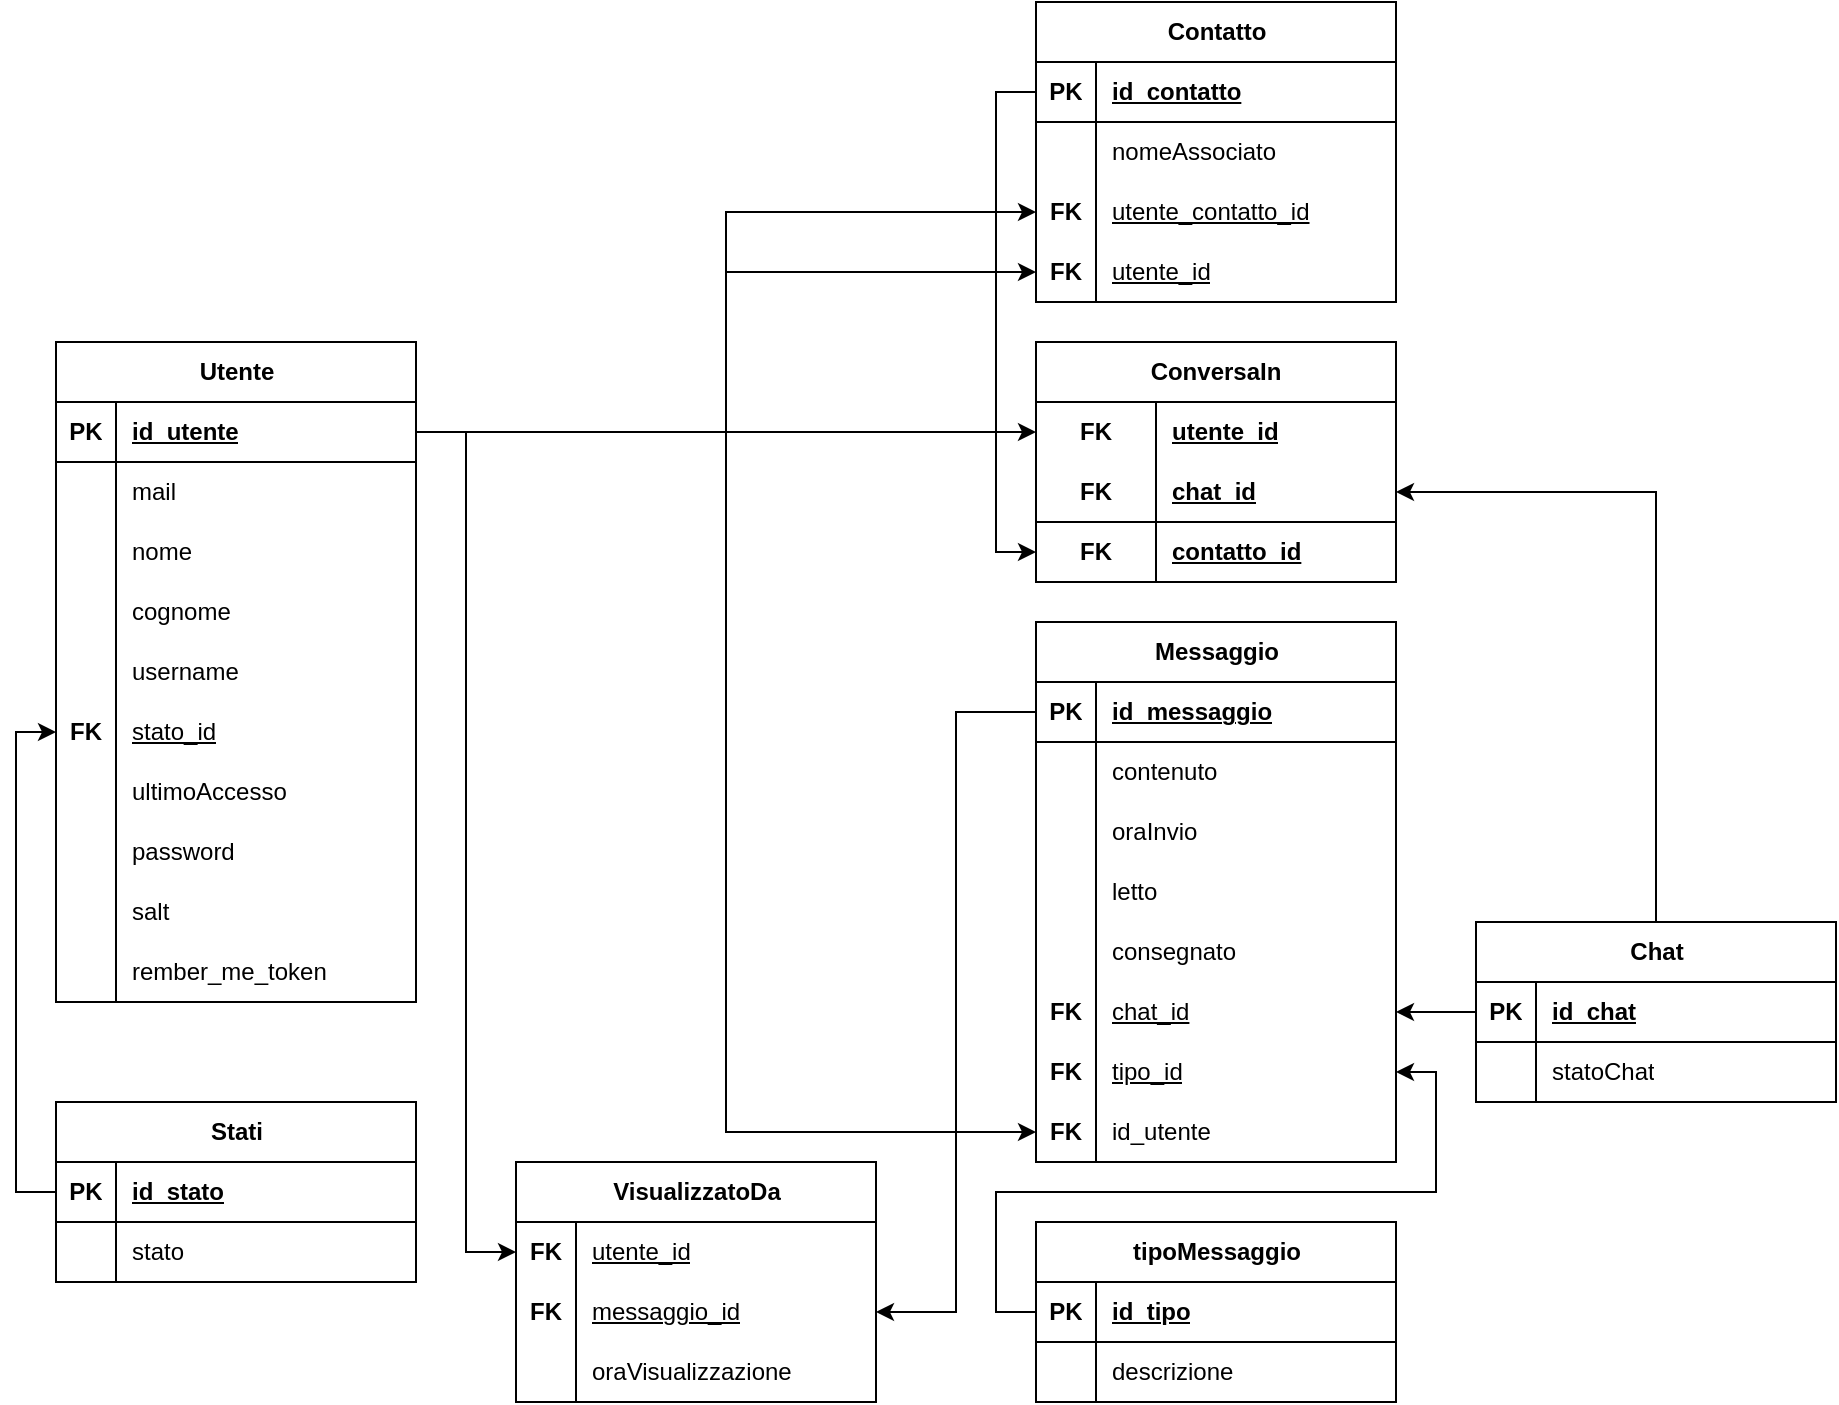 <mxfile version="22.0.3" type="device">
  <diagram name="Pagina-1" id="s64i2QsAUcq_IzS4Nbry">
    <mxGraphModel dx="1900" dy="1299" grid="1" gridSize="10" guides="1" tooltips="1" connect="1" arrows="1" fold="1" page="0" pageScale="1" pageWidth="827" pageHeight="1169" math="0" shadow="0">
      <root>
        <mxCell id="0" />
        <mxCell id="1" parent="0" />
        <mxCell id="7tBqyoWIKvEZQ8YirFi1-1" value="Utente" style="shape=table;startSize=30;container=1;collapsible=1;childLayout=tableLayout;fixedRows=1;rowLines=0;fontStyle=1;align=center;resizeLast=1;html=1;" parent="1" vertex="1">
          <mxGeometry x="-80" y="90" width="180" height="330" as="geometry" />
        </mxCell>
        <mxCell id="7tBqyoWIKvEZQ8YirFi1-2" value="" style="shape=tableRow;horizontal=0;startSize=0;swimlaneHead=0;swimlaneBody=0;fillColor=none;collapsible=0;dropTarget=0;points=[[0,0.5],[1,0.5]];portConstraint=eastwest;top=0;left=0;right=0;bottom=1;" parent="7tBqyoWIKvEZQ8YirFi1-1" vertex="1">
          <mxGeometry y="30" width="180" height="30" as="geometry" />
        </mxCell>
        <mxCell id="7tBqyoWIKvEZQ8YirFi1-3" value="PK" style="shape=partialRectangle;connectable=0;fillColor=none;top=0;left=0;bottom=0;right=0;fontStyle=1;overflow=hidden;whiteSpace=wrap;html=1;" parent="7tBqyoWIKvEZQ8YirFi1-2" vertex="1">
          <mxGeometry width="30" height="30" as="geometry">
            <mxRectangle width="30" height="30" as="alternateBounds" />
          </mxGeometry>
        </mxCell>
        <mxCell id="7tBqyoWIKvEZQ8YirFi1-4" value="id_utente" style="shape=partialRectangle;connectable=0;fillColor=none;top=0;left=0;bottom=0;right=0;align=left;spacingLeft=6;fontStyle=5;overflow=hidden;whiteSpace=wrap;html=1;" parent="7tBqyoWIKvEZQ8YirFi1-2" vertex="1">
          <mxGeometry x="30" width="150" height="30" as="geometry">
            <mxRectangle width="150" height="30" as="alternateBounds" />
          </mxGeometry>
        </mxCell>
        <mxCell id="7tBqyoWIKvEZQ8YirFi1-5" value="" style="shape=tableRow;horizontal=0;startSize=0;swimlaneHead=0;swimlaneBody=0;fillColor=none;collapsible=0;dropTarget=0;points=[[0,0.5],[1,0.5]];portConstraint=eastwest;top=0;left=0;right=0;bottom=0;" parent="7tBqyoWIKvEZQ8YirFi1-1" vertex="1">
          <mxGeometry y="60" width="180" height="30" as="geometry" />
        </mxCell>
        <mxCell id="7tBqyoWIKvEZQ8YirFi1-6" value="" style="shape=partialRectangle;connectable=0;fillColor=none;top=0;left=0;bottom=0;right=0;editable=1;overflow=hidden;whiteSpace=wrap;html=1;" parent="7tBqyoWIKvEZQ8YirFi1-5" vertex="1">
          <mxGeometry width="30" height="30" as="geometry">
            <mxRectangle width="30" height="30" as="alternateBounds" />
          </mxGeometry>
        </mxCell>
        <mxCell id="7tBqyoWIKvEZQ8YirFi1-7" value="mail" style="shape=partialRectangle;connectable=0;fillColor=none;top=0;left=0;bottom=0;right=0;align=left;spacingLeft=6;overflow=hidden;whiteSpace=wrap;html=1;" parent="7tBqyoWIKvEZQ8YirFi1-5" vertex="1">
          <mxGeometry x="30" width="150" height="30" as="geometry">
            <mxRectangle width="150" height="30" as="alternateBounds" />
          </mxGeometry>
        </mxCell>
        <mxCell id="7tBqyoWIKvEZQ8YirFi1-8" value="" style="shape=tableRow;horizontal=0;startSize=0;swimlaneHead=0;swimlaneBody=0;fillColor=none;collapsible=0;dropTarget=0;points=[[0,0.5],[1,0.5]];portConstraint=eastwest;top=0;left=0;right=0;bottom=0;" parent="7tBqyoWIKvEZQ8YirFi1-1" vertex="1">
          <mxGeometry y="90" width="180" height="30" as="geometry" />
        </mxCell>
        <mxCell id="7tBqyoWIKvEZQ8YirFi1-9" value="" style="shape=partialRectangle;connectable=0;fillColor=none;top=0;left=0;bottom=0;right=0;editable=1;overflow=hidden;whiteSpace=wrap;html=1;" parent="7tBqyoWIKvEZQ8YirFi1-8" vertex="1">
          <mxGeometry width="30" height="30" as="geometry">
            <mxRectangle width="30" height="30" as="alternateBounds" />
          </mxGeometry>
        </mxCell>
        <mxCell id="7tBqyoWIKvEZQ8YirFi1-10" value="nome" style="shape=partialRectangle;connectable=0;fillColor=none;top=0;left=0;bottom=0;right=0;align=left;spacingLeft=6;overflow=hidden;whiteSpace=wrap;html=1;" parent="7tBqyoWIKvEZQ8YirFi1-8" vertex="1">
          <mxGeometry x="30" width="150" height="30" as="geometry">
            <mxRectangle width="150" height="30" as="alternateBounds" />
          </mxGeometry>
        </mxCell>
        <mxCell id="7tBqyoWIKvEZQ8YirFi1-11" value="" style="shape=tableRow;horizontal=0;startSize=0;swimlaneHead=0;swimlaneBody=0;fillColor=none;collapsible=0;dropTarget=0;points=[[0,0.5],[1,0.5]];portConstraint=eastwest;top=0;left=0;right=0;bottom=0;" parent="7tBqyoWIKvEZQ8YirFi1-1" vertex="1">
          <mxGeometry y="120" width="180" height="30" as="geometry" />
        </mxCell>
        <mxCell id="7tBqyoWIKvEZQ8YirFi1-12" value="" style="shape=partialRectangle;connectable=0;fillColor=none;top=0;left=0;bottom=0;right=0;editable=1;overflow=hidden;whiteSpace=wrap;html=1;" parent="7tBqyoWIKvEZQ8YirFi1-11" vertex="1">
          <mxGeometry width="30" height="30" as="geometry">
            <mxRectangle width="30" height="30" as="alternateBounds" />
          </mxGeometry>
        </mxCell>
        <mxCell id="7tBqyoWIKvEZQ8YirFi1-13" value="cognome" style="shape=partialRectangle;connectable=0;fillColor=none;top=0;left=0;bottom=0;right=0;align=left;spacingLeft=6;overflow=hidden;whiteSpace=wrap;html=1;" parent="7tBqyoWIKvEZQ8YirFi1-11" vertex="1">
          <mxGeometry x="30" width="150" height="30" as="geometry">
            <mxRectangle width="150" height="30" as="alternateBounds" />
          </mxGeometry>
        </mxCell>
        <mxCell id="7tBqyoWIKvEZQ8YirFi1-14" style="shape=tableRow;horizontal=0;startSize=0;swimlaneHead=0;swimlaneBody=0;fillColor=none;collapsible=0;dropTarget=0;points=[[0,0.5],[1,0.5]];portConstraint=eastwest;top=0;left=0;right=0;bottom=0;" parent="7tBqyoWIKvEZQ8YirFi1-1" vertex="1">
          <mxGeometry y="150" width="180" height="30" as="geometry" />
        </mxCell>
        <mxCell id="7tBqyoWIKvEZQ8YirFi1-15" style="shape=partialRectangle;connectable=0;fillColor=none;top=0;left=0;bottom=0;right=0;editable=1;overflow=hidden;whiteSpace=wrap;html=1;" parent="7tBqyoWIKvEZQ8YirFi1-14" vertex="1">
          <mxGeometry width="30" height="30" as="geometry">
            <mxRectangle width="30" height="30" as="alternateBounds" />
          </mxGeometry>
        </mxCell>
        <mxCell id="7tBqyoWIKvEZQ8YirFi1-16" value="username" style="shape=partialRectangle;connectable=0;fillColor=none;top=0;left=0;bottom=0;right=0;align=left;spacingLeft=6;overflow=hidden;whiteSpace=wrap;html=1;" parent="7tBqyoWIKvEZQ8YirFi1-14" vertex="1">
          <mxGeometry x="30" width="150" height="30" as="geometry">
            <mxRectangle width="150" height="30" as="alternateBounds" />
          </mxGeometry>
        </mxCell>
        <mxCell id="7tBqyoWIKvEZQ8YirFi1-17" style="shape=tableRow;horizontal=0;startSize=0;swimlaneHead=0;swimlaneBody=0;fillColor=none;collapsible=0;dropTarget=0;points=[[0,0.5],[1,0.5]];portConstraint=eastwest;top=0;left=0;right=0;bottom=0;" parent="7tBqyoWIKvEZQ8YirFi1-1" vertex="1">
          <mxGeometry y="180" width="180" height="30" as="geometry" />
        </mxCell>
        <mxCell id="7tBqyoWIKvEZQ8YirFi1-18" value="&lt;b&gt;FK&lt;/b&gt;" style="shape=partialRectangle;connectable=0;fillColor=none;top=0;left=0;bottom=0;right=0;editable=1;overflow=hidden;whiteSpace=wrap;html=1;" parent="7tBqyoWIKvEZQ8YirFi1-17" vertex="1">
          <mxGeometry width="30" height="30" as="geometry">
            <mxRectangle width="30" height="30" as="alternateBounds" />
          </mxGeometry>
        </mxCell>
        <mxCell id="7tBqyoWIKvEZQ8YirFi1-19" value="&lt;u&gt;stato_id&lt;/u&gt;" style="shape=partialRectangle;connectable=0;fillColor=none;top=0;left=0;bottom=0;right=0;align=left;spacingLeft=6;overflow=hidden;whiteSpace=wrap;html=1;" parent="7tBqyoWIKvEZQ8YirFi1-17" vertex="1">
          <mxGeometry x="30" width="150" height="30" as="geometry">
            <mxRectangle width="150" height="30" as="alternateBounds" />
          </mxGeometry>
        </mxCell>
        <mxCell id="7tBqyoWIKvEZQ8YirFi1-20" style="shape=tableRow;horizontal=0;startSize=0;swimlaneHead=0;swimlaneBody=0;fillColor=none;collapsible=0;dropTarget=0;points=[[0,0.5],[1,0.5]];portConstraint=eastwest;top=0;left=0;right=0;bottom=0;" parent="7tBqyoWIKvEZQ8YirFi1-1" vertex="1">
          <mxGeometry y="210" width="180" height="30" as="geometry" />
        </mxCell>
        <mxCell id="7tBqyoWIKvEZQ8YirFi1-21" style="shape=partialRectangle;connectable=0;fillColor=none;top=0;left=0;bottom=0;right=0;editable=1;overflow=hidden;whiteSpace=wrap;html=1;" parent="7tBqyoWIKvEZQ8YirFi1-20" vertex="1">
          <mxGeometry width="30" height="30" as="geometry">
            <mxRectangle width="30" height="30" as="alternateBounds" />
          </mxGeometry>
        </mxCell>
        <mxCell id="7tBqyoWIKvEZQ8YirFi1-22" value="ultimoAccesso" style="shape=partialRectangle;connectable=0;fillColor=none;top=0;left=0;bottom=0;right=0;align=left;spacingLeft=6;overflow=hidden;whiteSpace=wrap;html=1;" parent="7tBqyoWIKvEZQ8YirFi1-20" vertex="1">
          <mxGeometry x="30" width="150" height="30" as="geometry">
            <mxRectangle width="150" height="30" as="alternateBounds" />
          </mxGeometry>
        </mxCell>
        <mxCell id="8DCfFayUdKuNWc4RZQun-7" style="shape=tableRow;horizontal=0;startSize=0;swimlaneHead=0;swimlaneBody=0;fillColor=none;collapsible=0;dropTarget=0;points=[[0,0.5],[1,0.5]];portConstraint=eastwest;top=0;left=0;right=0;bottom=0;" parent="7tBqyoWIKvEZQ8YirFi1-1" vertex="1">
          <mxGeometry y="240" width="180" height="30" as="geometry" />
        </mxCell>
        <mxCell id="8DCfFayUdKuNWc4RZQun-8" style="shape=partialRectangle;connectable=0;fillColor=none;top=0;left=0;bottom=0;right=0;editable=1;overflow=hidden;whiteSpace=wrap;html=1;" parent="8DCfFayUdKuNWc4RZQun-7" vertex="1">
          <mxGeometry width="30" height="30" as="geometry">
            <mxRectangle width="30" height="30" as="alternateBounds" />
          </mxGeometry>
        </mxCell>
        <mxCell id="8DCfFayUdKuNWc4RZQun-9" value="password" style="shape=partialRectangle;connectable=0;fillColor=none;top=0;left=0;bottom=0;right=0;align=left;spacingLeft=6;overflow=hidden;whiteSpace=wrap;html=1;" parent="8DCfFayUdKuNWc4RZQun-7" vertex="1">
          <mxGeometry x="30" width="150" height="30" as="geometry">
            <mxRectangle width="150" height="30" as="alternateBounds" />
          </mxGeometry>
        </mxCell>
        <mxCell id="8DCfFayUdKuNWc4RZQun-4" style="shape=tableRow;horizontal=0;startSize=0;swimlaneHead=0;swimlaneBody=0;fillColor=none;collapsible=0;dropTarget=0;points=[[0,0.5],[1,0.5]];portConstraint=eastwest;top=0;left=0;right=0;bottom=0;" parent="7tBqyoWIKvEZQ8YirFi1-1" vertex="1">
          <mxGeometry y="270" width="180" height="30" as="geometry" />
        </mxCell>
        <mxCell id="8DCfFayUdKuNWc4RZQun-5" style="shape=partialRectangle;connectable=0;fillColor=none;top=0;left=0;bottom=0;right=0;editable=1;overflow=hidden;whiteSpace=wrap;html=1;" parent="8DCfFayUdKuNWc4RZQun-4" vertex="1">
          <mxGeometry width="30" height="30" as="geometry">
            <mxRectangle width="30" height="30" as="alternateBounds" />
          </mxGeometry>
        </mxCell>
        <mxCell id="8DCfFayUdKuNWc4RZQun-6" value="salt" style="shape=partialRectangle;connectable=0;fillColor=none;top=0;left=0;bottom=0;right=0;align=left;spacingLeft=6;overflow=hidden;whiteSpace=wrap;html=1;" parent="8DCfFayUdKuNWc4RZQun-4" vertex="1">
          <mxGeometry x="30" width="150" height="30" as="geometry">
            <mxRectangle width="150" height="30" as="alternateBounds" />
          </mxGeometry>
        </mxCell>
        <mxCell id="8DCfFayUdKuNWc4RZQun-10" style="shape=tableRow;horizontal=0;startSize=0;swimlaneHead=0;swimlaneBody=0;fillColor=none;collapsible=0;dropTarget=0;points=[[0,0.5],[1,0.5]];portConstraint=eastwest;top=0;left=0;right=0;bottom=0;" parent="7tBqyoWIKvEZQ8YirFi1-1" vertex="1">
          <mxGeometry y="300" width="180" height="30" as="geometry" />
        </mxCell>
        <mxCell id="8DCfFayUdKuNWc4RZQun-11" style="shape=partialRectangle;connectable=0;fillColor=none;top=0;left=0;bottom=0;right=0;editable=1;overflow=hidden;whiteSpace=wrap;html=1;" parent="8DCfFayUdKuNWc4RZQun-10" vertex="1">
          <mxGeometry width="30" height="30" as="geometry">
            <mxRectangle width="30" height="30" as="alternateBounds" />
          </mxGeometry>
        </mxCell>
        <mxCell id="8DCfFayUdKuNWc4RZQun-12" value="rember_me_token" style="shape=partialRectangle;connectable=0;fillColor=none;top=0;left=0;bottom=0;right=0;align=left;spacingLeft=6;overflow=hidden;whiteSpace=wrap;html=1;" parent="8DCfFayUdKuNWc4RZQun-10" vertex="1">
          <mxGeometry x="30" width="150" height="30" as="geometry">
            <mxRectangle width="150" height="30" as="alternateBounds" />
          </mxGeometry>
        </mxCell>
        <mxCell id="7tBqyoWIKvEZQ8YirFi1-45" value="ConversaIn" style="shape=table;startSize=30;container=1;collapsible=1;childLayout=tableLayout;fixedRows=1;rowLines=0;fontStyle=1;align=center;resizeLast=1;html=1;whiteSpace=wrap;" parent="1" vertex="1">
          <mxGeometry x="410" y="90" width="180" height="120" as="geometry" />
        </mxCell>
        <mxCell id="7tBqyoWIKvEZQ8YirFi1-46" value="" style="shape=tableRow;horizontal=0;startSize=0;swimlaneHead=0;swimlaneBody=0;fillColor=none;collapsible=0;dropTarget=0;points=[[0,0.5],[1,0.5]];portConstraint=eastwest;top=0;left=0;right=0;bottom=0;html=1;" parent="7tBqyoWIKvEZQ8YirFi1-45" vertex="1">
          <mxGeometry y="30" width="180" height="30" as="geometry" />
        </mxCell>
        <mxCell id="7tBqyoWIKvEZQ8YirFi1-47" value="FK" style="shape=partialRectangle;connectable=0;fillColor=none;top=0;left=0;bottom=0;right=0;fontStyle=1;overflow=hidden;html=1;whiteSpace=wrap;" parent="7tBqyoWIKvEZQ8YirFi1-46" vertex="1">
          <mxGeometry width="60" height="30" as="geometry">
            <mxRectangle width="60" height="30" as="alternateBounds" />
          </mxGeometry>
        </mxCell>
        <mxCell id="7tBqyoWIKvEZQ8YirFi1-48" value="utente_id" style="shape=partialRectangle;connectable=0;fillColor=none;top=0;left=0;bottom=0;right=0;align=left;spacingLeft=6;fontStyle=5;overflow=hidden;html=1;whiteSpace=wrap;" parent="7tBqyoWIKvEZQ8YirFi1-46" vertex="1">
          <mxGeometry x="60" width="120" height="30" as="geometry">
            <mxRectangle width="120" height="30" as="alternateBounds" />
          </mxGeometry>
        </mxCell>
        <mxCell id="7tBqyoWIKvEZQ8YirFi1-49" value="" style="shape=tableRow;horizontal=0;startSize=0;swimlaneHead=0;swimlaneBody=0;fillColor=none;collapsible=0;dropTarget=0;points=[[0,0.5],[1,0.5]];portConstraint=eastwest;top=0;left=0;right=0;bottom=1;html=1;" parent="7tBqyoWIKvEZQ8YirFi1-45" vertex="1">
          <mxGeometry y="60" width="180" height="30" as="geometry" />
        </mxCell>
        <mxCell id="7tBqyoWIKvEZQ8YirFi1-50" value="FK" style="shape=partialRectangle;connectable=0;fillColor=none;top=0;left=0;bottom=0;right=0;fontStyle=1;overflow=hidden;html=1;whiteSpace=wrap;" parent="7tBqyoWIKvEZQ8YirFi1-49" vertex="1">
          <mxGeometry width="60" height="30" as="geometry">
            <mxRectangle width="60" height="30" as="alternateBounds" />
          </mxGeometry>
        </mxCell>
        <mxCell id="7tBqyoWIKvEZQ8YirFi1-51" value="chat_id" style="shape=partialRectangle;connectable=0;fillColor=none;top=0;left=0;bottom=0;right=0;align=left;spacingLeft=6;fontStyle=5;overflow=hidden;html=1;whiteSpace=wrap;" parent="7tBqyoWIKvEZQ8YirFi1-49" vertex="1">
          <mxGeometry x="60" width="120" height="30" as="geometry">
            <mxRectangle width="120" height="30" as="alternateBounds" />
          </mxGeometry>
        </mxCell>
        <mxCell id="G1j3JxW2Kpwm1lX6ycsK-19" style="shape=tableRow;horizontal=0;startSize=0;swimlaneHead=0;swimlaneBody=0;fillColor=none;collapsible=0;dropTarget=0;points=[[0,0.5],[1,0.5]];portConstraint=eastwest;top=0;left=0;right=0;bottom=1;html=1;" vertex="1" parent="7tBqyoWIKvEZQ8YirFi1-45">
          <mxGeometry y="90" width="180" height="30" as="geometry" />
        </mxCell>
        <mxCell id="G1j3JxW2Kpwm1lX6ycsK-20" value="FK" style="shape=partialRectangle;connectable=0;fillColor=none;top=0;left=0;bottom=0;right=0;fontStyle=1;overflow=hidden;html=1;whiteSpace=wrap;" vertex="1" parent="G1j3JxW2Kpwm1lX6ycsK-19">
          <mxGeometry width="60" height="30" as="geometry">
            <mxRectangle width="60" height="30" as="alternateBounds" />
          </mxGeometry>
        </mxCell>
        <mxCell id="G1j3JxW2Kpwm1lX6ycsK-21" value="contatto_id" style="shape=partialRectangle;connectable=0;fillColor=none;top=0;left=0;bottom=0;right=0;align=left;spacingLeft=6;fontStyle=5;overflow=hidden;html=1;whiteSpace=wrap;" vertex="1" parent="G1j3JxW2Kpwm1lX6ycsK-19">
          <mxGeometry x="60" width="120" height="30" as="geometry">
            <mxRectangle width="120" height="30" as="alternateBounds" />
          </mxGeometry>
        </mxCell>
        <mxCell id="7tBqyoWIKvEZQ8YirFi1-139" style="edgeStyle=orthogonalEdgeStyle;rounded=0;orthogonalLoop=1;jettySize=auto;html=1;" parent="1" source="7tBqyoWIKvEZQ8YirFi1-58" target="7tBqyoWIKvEZQ8YirFi1-49" edge="1">
          <mxGeometry relative="1" as="geometry" />
        </mxCell>
        <mxCell id="7tBqyoWIKvEZQ8YirFi1-58" value="Chat" style="shape=table;startSize=30;container=1;collapsible=1;childLayout=tableLayout;fixedRows=1;rowLines=0;fontStyle=1;align=center;resizeLast=1;html=1;" parent="1" vertex="1">
          <mxGeometry x="630" y="380" width="180" height="90" as="geometry" />
        </mxCell>
        <mxCell id="7tBqyoWIKvEZQ8YirFi1-59" value="" style="shape=tableRow;horizontal=0;startSize=0;swimlaneHead=0;swimlaneBody=0;fillColor=none;collapsible=0;dropTarget=0;points=[[0,0.5],[1,0.5]];portConstraint=eastwest;top=0;left=0;right=0;bottom=1;" parent="7tBqyoWIKvEZQ8YirFi1-58" vertex="1">
          <mxGeometry y="30" width="180" height="30" as="geometry" />
        </mxCell>
        <mxCell id="7tBqyoWIKvEZQ8YirFi1-60" value="PK" style="shape=partialRectangle;connectable=0;fillColor=none;top=0;left=0;bottom=0;right=0;fontStyle=1;overflow=hidden;whiteSpace=wrap;html=1;" parent="7tBqyoWIKvEZQ8YirFi1-59" vertex="1">
          <mxGeometry width="30" height="30" as="geometry">
            <mxRectangle width="30" height="30" as="alternateBounds" />
          </mxGeometry>
        </mxCell>
        <mxCell id="7tBqyoWIKvEZQ8YirFi1-61" value="id_chat" style="shape=partialRectangle;connectable=0;fillColor=none;top=0;left=0;bottom=0;right=0;align=left;spacingLeft=6;fontStyle=5;overflow=hidden;whiteSpace=wrap;html=1;" parent="7tBqyoWIKvEZQ8YirFi1-59" vertex="1">
          <mxGeometry x="30" width="150" height="30" as="geometry">
            <mxRectangle width="150" height="30" as="alternateBounds" />
          </mxGeometry>
        </mxCell>
        <mxCell id="7tBqyoWIKvEZQ8YirFi1-62" value="" style="shape=tableRow;horizontal=0;startSize=0;swimlaneHead=0;swimlaneBody=0;fillColor=none;collapsible=0;dropTarget=0;points=[[0,0.5],[1,0.5]];portConstraint=eastwest;top=0;left=0;right=0;bottom=0;" parent="7tBqyoWIKvEZQ8YirFi1-58" vertex="1">
          <mxGeometry y="60" width="180" height="30" as="geometry" />
        </mxCell>
        <mxCell id="7tBqyoWIKvEZQ8YirFi1-63" value="" style="shape=partialRectangle;connectable=0;fillColor=none;top=0;left=0;bottom=0;right=0;editable=1;overflow=hidden;whiteSpace=wrap;html=1;" parent="7tBqyoWIKvEZQ8YirFi1-62" vertex="1">
          <mxGeometry width="30" height="30" as="geometry">
            <mxRectangle width="30" height="30" as="alternateBounds" />
          </mxGeometry>
        </mxCell>
        <mxCell id="7tBqyoWIKvEZQ8YirFi1-64" value="statoChat" style="shape=partialRectangle;connectable=0;fillColor=none;top=0;left=0;bottom=0;right=0;align=left;spacingLeft=6;overflow=hidden;whiteSpace=wrap;html=1;" parent="7tBqyoWIKvEZQ8YirFi1-62" vertex="1">
          <mxGeometry x="30" width="150" height="30" as="geometry">
            <mxRectangle width="150" height="30" as="alternateBounds" />
          </mxGeometry>
        </mxCell>
        <mxCell id="7tBqyoWIKvEZQ8YirFi1-71" value="VisualizzatoDa" style="shape=table;startSize=30;container=1;collapsible=1;childLayout=tableLayout;fixedRows=1;rowLines=0;fontStyle=1;align=center;resizeLast=1;html=1;" parent="1" vertex="1">
          <mxGeometry x="150" y="500" width="180" height="120" as="geometry" />
        </mxCell>
        <mxCell id="7tBqyoWIKvEZQ8YirFi1-75" value="" style="shape=tableRow;horizontal=0;startSize=0;swimlaneHead=0;swimlaneBody=0;fillColor=none;collapsible=0;dropTarget=0;points=[[0,0.5],[1,0.5]];portConstraint=eastwest;top=0;left=0;right=0;bottom=0;" parent="7tBqyoWIKvEZQ8YirFi1-71" vertex="1">
          <mxGeometry y="30" width="180" height="30" as="geometry" />
        </mxCell>
        <mxCell id="7tBqyoWIKvEZQ8YirFi1-76" value="&lt;b&gt;FK&lt;/b&gt;" style="shape=partialRectangle;connectable=0;fillColor=none;top=0;left=0;bottom=0;right=0;editable=1;overflow=hidden;whiteSpace=wrap;html=1;" parent="7tBqyoWIKvEZQ8YirFi1-75" vertex="1">
          <mxGeometry width="30" height="30" as="geometry">
            <mxRectangle width="30" height="30" as="alternateBounds" />
          </mxGeometry>
        </mxCell>
        <mxCell id="7tBqyoWIKvEZQ8YirFi1-77" value="&lt;u&gt;utente_id&lt;/u&gt;" style="shape=partialRectangle;connectable=0;fillColor=none;top=0;left=0;bottom=0;right=0;align=left;spacingLeft=6;overflow=hidden;whiteSpace=wrap;html=1;" parent="7tBqyoWIKvEZQ8YirFi1-75" vertex="1">
          <mxGeometry x="30" width="150" height="30" as="geometry">
            <mxRectangle width="150" height="30" as="alternateBounds" />
          </mxGeometry>
        </mxCell>
        <mxCell id="7tBqyoWIKvEZQ8YirFi1-78" value="" style="shape=tableRow;horizontal=0;startSize=0;swimlaneHead=0;swimlaneBody=0;fillColor=none;collapsible=0;dropTarget=0;points=[[0,0.5],[1,0.5]];portConstraint=eastwest;top=0;left=0;right=0;bottom=0;" parent="7tBqyoWIKvEZQ8YirFi1-71" vertex="1">
          <mxGeometry y="60" width="180" height="30" as="geometry" />
        </mxCell>
        <mxCell id="7tBqyoWIKvEZQ8YirFi1-79" value="&lt;b&gt;FK&lt;/b&gt;" style="shape=partialRectangle;connectable=0;fillColor=none;top=0;left=0;bottom=0;right=0;editable=1;overflow=hidden;whiteSpace=wrap;html=1;" parent="7tBqyoWIKvEZQ8YirFi1-78" vertex="1">
          <mxGeometry width="30" height="30" as="geometry">
            <mxRectangle width="30" height="30" as="alternateBounds" />
          </mxGeometry>
        </mxCell>
        <mxCell id="7tBqyoWIKvEZQ8YirFi1-80" value="&lt;u&gt;messaggio_id&lt;/u&gt;" style="shape=partialRectangle;connectable=0;fillColor=none;top=0;left=0;bottom=0;right=0;align=left;spacingLeft=6;overflow=hidden;whiteSpace=wrap;html=1;" parent="7tBqyoWIKvEZQ8YirFi1-78" vertex="1">
          <mxGeometry x="30" width="150" height="30" as="geometry">
            <mxRectangle width="150" height="30" as="alternateBounds" />
          </mxGeometry>
        </mxCell>
        <mxCell id="7tBqyoWIKvEZQ8YirFi1-81" value="" style="shape=tableRow;horizontal=0;startSize=0;swimlaneHead=0;swimlaneBody=0;fillColor=none;collapsible=0;dropTarget=0;points=[[0,0.5],[1,0.5]];portConstraint=eastwest;top=0;left=0;right=0;bottom=0;" parent="7tBqyoWIKvEZQ8YirFi1-71" vertex="1">
          <mxGeometry y="90" width="180" height="30" as="geometry" />
        </mxCell>
        <mxCell id="7tBqyoWIKvEZQ8YirFi1-82" value="" style="shape=partialRectangle;connectable=0;fillColor=none;top=0;left=0;bottom=0;right=0;editable=1;overflow=hidden;whiteSpace=wrap;html=1;" parent="7tBqyoWIKvEZQ8YirFi1-81" vertex="1">
          <mxGeometry width="30" height="30" as="geometry">
            <mxRectangle width="30" height="30" as="alternateBounds" />
          </mxGeometry>
        </mxCell>
        <mxCell id="7tBqyoWIKvEZQ8YirFi1-83" value="oraVisualizzazione" style="shape=partialRectangle;connectable=0;fillColor=none;top=0;left=0;bottom=0;right=0;align=left;spacingLeft=6;overflow=hidden;whiteSpace=wrap;html=1;" parent="7tBqyoWIKvEZQ8YirFi1-81" vertex="1">
          <mxGeometry x="30" width="150" height="30" as="geometry">
            <mxRectangle width="150" height="30" as="alternateBounds" />
          </mxGeometry>
        </mxCell>
        <mxCell id="7tBqyoWIKvEZQ8YirFi1-84" value="Messaggio" style="shape=table;startSize=30;container=1;collapsible=1;childLayout=tableLayout;fixedRows=1;rowLines=0;fontStyle=1;align=center;resizeLast=1;html=1;" parent="1" vertex="1">
          <mxGeometry x="410" y="230" width="180" height="270" as="geometry" />
        </mxCell>
        <mxCell id="7tBqyoWIKvEZQ8YirFi1-85" value="" style="shape=tableRow;horizontal=0;startSize=0;swimlaneHead=0;swimlaneBody=0;fillColor=none;collapsible=0;dropTarget=0;points=[[0,0.5],[1,0.5]];portConstraint=eastwest;top=0;left=0;right=0;bottom=1;" parent="7tBqyoWIKvEZQ8YirFi1-84" vertex="1">
          <mxGeometry y="30" width="180" height="30" as="geometry" />
        </mxCell>
        <mxCell id="7tBqyoWIKvEZQ8YirFi1-86" value="PK" style="shape=partialRectangle;connectable=0;fillColor=none;top=0;left=0;bottom=0;right=0;fontStyle=1;overflow=hidden;whiteSpace=wrap;html=1;" parent="7tBqyoWIKvEZQ8YirFi1-85" vertex="1">
          <mxGeometry width="30" height="30" as="geometry">
            <mxRectangle width="30" height="30" as="alternateBounds" />
          </mxGeometry>
        </mxCell>
        <mxCell id="7tBqyoWIKvEZQ8YirFi1-87" value="id_messaggio" style="shape=partialRectangle;connectable=0;fillColor=none;top=0;left=0;bottom=0;right=0;align=left;spacingLeft=6;fontStyle=5;overflow=hidden;whiteSpace=wrap;html=1;" parent="7tBqyoWIKvEZQ8YirFi1-85" vertex="1">
          <mxGeometry x="30" width="150" height="30" as="geometry">
            <mxRectangle width="150" height="30" as="alternateBounds" />
          </mxGeometry>
        </mxCell>
        <mxCell id="7tBqyoWIKvEZQ8YirFi1-88" value="" style="shape=tableRow;horizontal=0;startSize=0;swimlaneHead=0;swimlaneBody=0;fillColor=none;collapsible=0;dropTarget=0;points=[[0,0.5],[1,0.5]];portConstraint=eastwest;top=0;left=0;right=0;bottom=0;" parent="7tBqyoWIKvEZQ8YirFi1-84" vertex="1">
          <mxGeometry y="60" width="180" height="30" as="geometry" />
        </mxCell>
        <mxCell id="7tBqyoWIKvEZQ8YirFi1-89" value="" style="shape=partialRectangle;connectable=0;fillColor=none;top=0;left=0;bottom=0;right=0;editable=1;overflow=hidden;whiteSpace=wrap;html=1;" parent="7tBqyoWIKvEZQ8YirFi1-88" vertex="1">
          <mxGeometry width="30" height="30" as="geometry">
            <mxRectangle width="30" height="30" as="alternateBounds" />
          </mxGeometry>
        </mxCell>
        <mxCell id="7tBqyoWIKvEZQ8YirFi1-90" value="contenuto" style="shape=partialRectangle;connectable=0;fillColor=none;top=0;left=0;bottom=0;right=0;align=left;spacingLeft=6;overflow=hidden;whiteSpace=wrap;html=1;" parent="7tBqyoWIKvEZQ8YirFi1-88" vertex="1">
          <mxGeometry x="30" width="150" height="30" as="geometry">
            <mxRectangle width="150" height="30" as="alternateBounds" />
          </mxGeometry>
        </mxCell>
        <mxCell id="7tBqyoWIKvEZQ8YirFi1-91" value="" style="shape=tableRow;horizontal=0;startSize=0;swimlaneHead=0;swimlaneBody=0;fillColor=none;collapsible=0;dropTarget=0;points=[[0,0.5],[1,0.5]];portConstraint=eastwest;top=0;left=0;right=0;bottom=0;" parent="7tBqyoWIKvEZQ8YirFi1-84" vertex="1">
          <mxGeometry y="90" width="180" height="30" as="geometry" />
        </mxCell>
        <mxCell id="7tBqyoWIKvEZQ8YirFi1-92" value="" style="shape=partialRectangle;connectable=0;fillColor=none;top=0;left=0;bottom=0;right=0;editable=1;overflow=hidden;whiteSpace=wrap;html=1;" parent="7tBqyoWIKvEZQ8YirFi1-91" vertex="1">
          <mxGeometry width="30" height="30" as="geometry">
            <mxRectangle width="30" height="30" as="alternateBounds" />
          </mxGeometry>
        </mxCell>
        <mxCell id="7tBqyoWIKvEZQ8YirFi1-93" value="oraInvio" style="shape=partialRectangle;connectable=0;fillColor=none;top=0;left=0;bottom=0;right=0;align=left;spacingLeft=6;overflow=hidden;whiteSpace=wrap;html=1;" parent="7tBqyoWIKvEZQ8YirFi1-91" vertex="1">
          <mxGeometry x="30" width="150" height="30" as="geometry">
            <mxRectangle width="150" height="30" as="alternateBounds" />
          </mxGeometry>
        </mxCell>
        <mxCell id="7tBqyoWIKvEZQ8YirFi1-94" value="" style="shape=tableRow;horizontal=0;startSize=0;swimlaneHead=0;swimlaneBody=0;fillColor=none;collapsible=0;dropTarget=0;points=[[0,0.5],[1,0.5]];portConstraint=eastwest;top=0;left=0;right=0;bottom=0;" parent="7tBqyoWIKvEZQ8YirFi1-84" vertex="1">
          <mxGeometry y="120" width="180" height="30" as="geometry" />
        </mxCell>
        <mxCell id="7tBqyoWIKvEZQ8YirFi1-95" value="" style="shape=partialRectangle;connectable=0;fillColor=none;top=0;left=0;bottom=0;right=0;editable=1;overflow=hidden;whiteSpace=wrap;html=1;" parent="7tBqyoWIKvEZQ8YirFi1-94" vertex="1">
          <mxGeometry width="30" height="30" as="geometry">
            <mxRectangle width="30" height="30" as="alternateBounds" />
          </mxGeometry>
        </mxCell>
        <mxCell id="7tBqyoWIKvEZQ8YirFi1-96" value="letto" style="shape=partialRectangle;connectable=0;fillColor=none;top=0;left=0;bottom=0;right=0;align=left;spacingLeft=6;overflow=hidden;whiteSpace=wrap;html=1;" parent="7tBqyoWIKvEZQ8YirFi1-94" vertex="1">
          <mxGeometry x="30" width="150" height="30" as="geometry">
            <mxRectangle width="150" height="30" as="alternateBounds" />
          </mxGeometry>
        </mxCell>
        <mxCell id="7tBqyoWIKvEZQ8YirFi1-97" style="shape=tableRow;horizontal=0;startSize=0;swimlaneHead=0;swimlaneBody=0;fillColor=none;collapsible=0;dropTarget=0;points=[[0,0.5],[1,0.5]];portConstraint=eastwest;top=0;left=0;right=0;bottom=0;" parent="7tBqyoWIKvEZQ8YirFi1-84" vertex="1">
          <mxGeometry y="150" width="180" height="30" as="geometry" />
        </mxCell>
        <mxCell id="7tBqyoWIKvEZQ8YirFi1-98" style="shape=partialRectangle;connectable=0;fillColor=none;top=0;left=0;bottom=0;right=0;editable=1;overflow=hidden;whiteSpace=wrap;html=1;" parent="7tBqyoWIKvEZQ8YirFi1-97" vertex="1">
          <mxGeometry width="30" height="30" as="geometry">
            <mxRectangle width="30" height="30" as="alternateBounds" />
          </mxGeometry>
        </mxCell>
        <mxCell id="7tBqyoWIKvEZQ8YirFi1-99" value="consegnato" style="shape=partialRectangle;connectable=0;fillColor=none;top=0;left=0;bottom=0;right=0;align=left;spacingLeft=6;overflow=hidden;whiteSpace=wrap;html=1;" parent="7tBqyoWIKvEZQ8YirFi1-97" vertex="1">
          <mxGeometry x="30" width="150" height="30" as="geometry">
            <mxRectangle width="150" height="30" as="alternateBounds" />
          </mxGeometry>
        </mxCell>
        <mxCell id="7tBqyoWIKvEZQ8YirFi1-100" style="shape=tableRow;horizontal=0;startSize=0;swimlaneHead=0;swimlaneBody=0;fillColor=none;collapsible=0;dropTarget=0;points=[[0,0.5],[1,0.5]];portConstraint=eastwest;top=0;left=0;right=0;bottom=0;" parent="7tBqyoWIKvEZQ8YirFi1-84" vertex="1">
          <mxGeometry y="180" width="180" height="30" as="geometry" />
        </mxCell>
        <mxCell id="7tBqyoWIKvEZQ8YirFi1-101" value="&lt;b&gt;FK&lt;/b&gt;" style="shape=partialRectangle;connectable=0;fillColor=none;top=0;left=0;bottom=0;right=0;editable=1;overflow=hidden;whiteSpace=wrap;html=1;" parent="7tBqyoWIKvEZQ8YirFi1-100" vertex="1">
          <mxGeometry width="30" height="30" as="geometry">
            <mxRectangle width="30" height="30" as="alternateBounds" />
          </mxGeometry>
        </mxCell>
        <mxCell id="7tBqyoWIKvEZQ8YirFi1-102" value="&lt;u&gt;chat_id&lt;/u&gt;" style="shape=partialRectangle;connectable=0;fillColor=none;top=0;left=0;bottom=0;right=0;align=left;spacingLeft=6;overflow=hidden;whiteSpace=wrap;html=1;" parent="7tBqyoWIKvEZQ8YirFi1-100" vertex="1">
          <mxGeometry x="30" width="150" height="30" as="geometry">
            <mxRectangle width="150" height="30" as="alternateBounds" />
          </mxGeometry>
        </mxCell>
        <mxCell id="7tBqyoWIKvEZQ8YirFi1-103" style="shape=tableRow;horizontal=0;startSize=0;swimlaneHead=0;swimlaneBody=0;fillColor=none;collapsible=0;dropTarget=0;points=[[0,0.5],[1,0.5]];portConstraint=eastwest;top=0;left=0;right=0;bottom=0;" parent="7tBqyoWIKvEZQ8YirFi1-84" vertex="1">
          <mxGeometry y="210" width="180" height="30" as="geometry" />
        </mxCell>
        <mxCell id="7tBqyoWIKvEZQ8YirFi1-104" value="&lt;b&gt;FK&lt;/b&gt;" style="shape=partialRectangle;connectable=0;fillColor=none;top=0;left=0;bottom=0;right=0;editable=1;overflow=hidden;whiteSpace=wrap;html=1;" parent="7tBqyoWIKvEZQ8YirFi1-103" vertex="1">
          <mxGeometry width="30" height="30" as="geometry">
            <mxRectangle width="30" height="30" as="alternateBounds" />
          </mxGeometry>
        </mxCell>
        <mxCell id="7tBqyoWIKvEZQ8YirFi1-105" value="&lt;u&gt;tipo_id&lt;/u&gt;" style="shape=partialRectangle;connectable=0;fillColor=none;top=0;left=0;bottom=0;right=0;align=left;spacingLeft=6;overflow=hidden;whiteSpace=wrap;html=1;" parent="7tBqyoWIKvEZQ8YirFi1-103" vertex="1">
          <mxGeometry x="30" width="150" height="30" as="geometry">
            <mxRectangle width="150" height="30" as="alternateBounds" />
          </mxGeometry>
        </mxCell>
        <mxCell id="7tBqyoWIKvEZQ8YirFi1-121" style="shape=tableRow;horizontal=0;startSize=0;swimlaneHead=0;swimlaneBody=0;fillColor=none;collapsible=0;dropTarget=0;points=[[0,0.5],[1,0.5]];portConstraint=eastwest;top=0;left=0;right=0;bottom=0;" parent="7tBqyoWIKvEZQ8YirFi1-84" vertex="1">
          <mxGeometry y="240" width="180" height="30" as="geometry" />
        </mxCell>
        <mxCell id="7tBqyoWIKvEZQ8YirFi1-122" value="&lt;b&gt;FK&lt;/b&gt;" style="shape=partialRectangle;connectable=0;fillColor=none;top=0;left=0;bottom=0;right=0;editable=1;overflow=hidden;whiteSpace=wrap;html=1;" parent="7tBqyoWIKvEZQ8YirFi1-121" vertex="1">
          <mxGeometry width="30" height="30" as="geometry">
            <mxRectangle width="30" height="30" as="alternateBounds" />
          </mxGeometry>
        </mxCell>
        <mxCell id="7tBqyoWIKvEZQ8YirFi1-123" value="id_utente" style="shape=partialRectangle;connectable=0;fillColor=none;top=0;left=0;bottom=0;right=0;align=left;spacingLeft=6;overflow=hidden;whiteSpace=wrap;html=1;" parent="7tBqyoWIKvEZQ8YirFi1-121" vertex="1">
          <mxGeometry x="30" width="150" height="30" as="geometry">
            <mxRectangle width="150" height="30" as="alternateBounds" />
          </mxGeometry>
        </mxCell>
        <mxCell id="7tBqyoWIKvEZQ8YirFi1-138" style="edgeStyle=orthogonalEdgeStyle;rounded=0;orthogonalLoop=1;jettySize=auto;html=1;" parent="1" source="7tBqyoWIKvEZQ8YirFi1-2" target="7tBqyoWIKvEZQ8YirFi1-46" edge="1">
          <mxGeometry relative="1" as="geometry" />
        </mxCell>
        <mxCell id="7tBqyoWIKvEZQ8YirFi1-140" style="edgeStyle=orthogonalEdgeStyle;rounded=0;orthogonalLoop=1;jettySize=auto;html=1;" parent="1" source="7tBqyoWIKvEZQ8YirFi1-59" target="7tBqyoWIKvEZQ8YirFi1-100" edge="1">
          <mxGeometry relative="1" as="geometry" />
        </mxCell>
        <mxCell id="7tBqyoWIKvEZQ8YirFi1-141" style="edgeStyle=orthogonalEdgeStyle;rounded=0;orthogonalLoop=1;jettySize=auto;html=1;" parent="1" source="7tBqyoWIKvEZQ8YirFi1-85" target="7tBqyoWIKvEZQ8YirFi1-78" edge="1">
          <mxGeometry relative="1" as="geometry" />
        </mxCell>
        <mxCell id="7tBqyoWIKvEZQ8YirFi1-142" style="edgeStyle=orthogonalEdgeStyle;rounded=0;orthogonalLoop=1;jettySize=auto;html=1;" parent="1" source="7tBqyoWIKvEZQ8YirFi1-2" target="7tBqyoWIKvEZQ8YirFi1-75" edge="1">
          <mxGeometry relative="1" as="geometry" />
        </mxCell>
        <mxCell id="8DCfFayUdKuNWc4RZQun-13" value="Stati" style="shape=table;startSize=30;container=1;collapsible=1;childLayout=tableLayout;fixedRows=1;rowLines=0;fontStyle=1;align=center;resizeLast=1;html=1;" parent="1" vertex="1">
          <mxGeometry x="-80" y="470" width="180" height="90" as="geometry" />
        </mxCell>
        <mxCell id="8DCfFayUdKuNWc4RZQun-14" value="" style="shape=tableRow;horizontal=0;startSize=0;swimlaneHead=0;swimlaneBody=0;fillColor=none;collapsible=0;dropTarget=0;points=[[0,0.5],[1,0.5]];portConstraint=eastwest;top=0;left=0;right=0;bottom=1;" parent="8DCfFayUdKuNWc4RZQun-13" vertex="1">
          <mxGeometry y="30" width="180" height="30" as="geometry" />
        </mxCell>
        <mxCell id="8DCfFayUdKuNWc4RZQun-15" value="PK" style="shape=partialRectangle;connectable=0;fillColor=none;top=0;left=0;bottom=0;right=0;fontStyle=1;overflow=hidden;whiteSpace=wrap;html=1;" parent="8DCfFayUdKuNWc4RZQun-14" vertex="1">
          <mxGeometry width="30" height="30" as="geometry">
            <mxRectangle width="30" height="30" as="alternateBounds" />
          </mxGeometry>
        </mxCell>
        <mxCell id="8DCfFayUdKuNWc4RZQun-16" value="id_stato" style="shape=partialRectangle;connectable=0;fillColor=none;top=0;left=0;bottom=0;right=0;align=left;spacingLeft=6;fontStyle=5;overflow=hidden;whiteSpace=wrap;html=1;" parent="8DCfFayUdKuNWc4RZQun-14" vertex="1">
          <mxGeometry x="30" width="150" height="30" as="geometry">
            <mxRectangle width="150" height="30" as="alternateBounds" />
          </mxGeometry>
        </mxCell>
        <mxCell id="8DCfFayUdKuNWc4RZQun-17" value="" style="shape=tableRow;horizontal=0;startSize=0;swimlaneHead=0;swimlaneBody=0;fillColor=none;collapsible=0;dropTarget=0;points=[[0,0.5],[1,0.5]];portConstraint=eastwest;top=0;left=0;right=0;bottom=0;" parent="8DCfFayUdKuNWc4RZQun-13" vertex="1">
          <mxGeometry y="60" width="180" height="30" as="geometry" />
        </mxCell>
        <mxCell id="8DCfFayUdKuNWc4RZQun-18" value="" style="shape=partialRectangle;connectable=0;fillColor=none;top=0;left=0;bottom=0;right=0;editable=1;overflow=hidden;whiteSpace=wrap;html=1;" parent="8DCfFayUdKuNWc4RZQun-17" vertex="1">
          <mxGeometry width="30" height="30" as="geometry">
            <mxRectangle width="30" height="30" as="alternateBounds" />
          </mxGeometry>
        </mxCell>
        <mxCell id="8DCfFayUdKuNWc4RZQun-19" value="stato" style="shape=partialRectangle;connectable=0;fillColor=none;top=0;left=0;bottom=0;right=0;align=left;spacingLeft=6;overflow=hidden;whiteSpace=wrap;html=1;" parent="8DCfFayUdKuNWc4RZQun-17" vertex="1">
          <mxGeometry x="30" width="150" height="30" as="geometry">
            <mxRectangle width="150" height="30" as="alternateBounds" />
          </mxGeometry>
        </mxCell>
        <mxCell id="8DCfFayUdKuNWc4RZQun-28" value="tipoMessaggio" style="shape=table;startSize=30;container=1;collapsible=1;childLayout=tableLayout;fixedRows=1;rowLines=0;fontStyle=1;align=center;resizeLast=1;html=1;" parent="1" vertex="1">
          <mxGeometry x="410" y="530" width="180" height="90" as="geometry" />
        </mxCell>
        <mxCell id="8DCfFayUdKuNWc4RZQun-29" value="" style="shape=tableRow;horizontal=0;startSize=0;swimlaneHead=0;swimlaneBody=0;fillColor=none;collapsible=0;dropTarget=0;points=[[0,0.5],[1,0.5]];portConstraint=eastwest;top=0;left=0;right=0;bottom=1;" parent="8DCfFayUdKuNWc4RZQun-28" vertex="1">
          <mxGeometry y="30" width="180" height="30" as="geometry" />
        </mxCell>
        <mxCell id="8DCfFayUdKuNWc4RZQun-30" value="PK" style="shape=partialRectangle;connectable=0;fillColor=none;top=0;left=0;bottom=0;right=0;fontStyle=1;overflow=hidden;whiteSpace=wrap;html=1;" parent="8DCfFayUdKuNWc4RZQun-29" vertex="1">
          <mxGeometry width="30" height="30" as="geometry">
            <mxRectangle width="30" height="30" as="alternateBounds" />
          </mxGeometry>
        </mxCell>
        <mxCell id="8DCfFayUdKuNWc4RZQun-31" value="id_tipo" style="shape=partialRectangle;connectable=0;fillColor=none;top=0;left=0;bottom=0;right=0;align=left;spacingLeft=6;fontStyle=5;overflow=hidden;whiteSpace=wrap;html=1;" parent="8DCfFayUdKuNWc4RZQun-29" vertex="1">
          <mxGeometry x="30" width="150" height="30" as="geometry">
            <mxRectangle width="150" height="30" as="alternateBounds" />
          </mxGeometry>
        </mxCell>
        <mxCell id="8DCfFayUdKuNWc4RZQun-32" value="" style="shape=tableRow;horizontal=0;startSize=0;swimlaneHead=0;swimlaneBody=0;fillColor=none;collapsible=0;dropTarget=0;points=[[0,0.5],[1,0.5]];portConstraint=eastwest;top=0;left=0;right=0;bottom=0;" parent="8DCfFayUdKuNWc4RZQun-28" vertex="1">
          <mxGeometry y="60" width="180" height="30" as="geometry" />
        </mxCell>
        <mxCell id="8DCfFayUdKuNWc4RZQun-33" value="" style="shape=partialRectangle;connectable=0;fillColor=none;top=0;left=0;bottom=0;right=0;editable=1;overflow=hidden;whiteSpace=wrap;html=1;" parent="8DCfFayUdKuNWc4RZQun-32" vertex="1">
          <mxGeometry width="30" height="30" as="geometry">
            <mxRectangle width="30" height="30" as="alternateBounds" />
          </mxGeometry>
        </mxCell>
        <mxCell id="8DCfFayUdKuNWc4RZQun-34" value="descrizione" style="shape=partialRectangle;connectable=0;fillColor=none;top=0;left=0;bottom=0;right=0;align=left;spacingLeft=6;overflow=hidden;whiteSpace=wrap;html=1;" parent="8DCfFayUdKuNWc4RZQun-32" vertex="1">
          <mxGeometry x="30" width="150" height="30" as="geometry">
            <mxRectangle width="150" height="30" as="alternateBounds" />
          </mxGeometry>
        </mxCell>
        <mxCell id="G1j3JxW2Kpwm1lX6ycsK-1" value="Contatto" style="shape=table;startSize=30;container=1;collapsible=1;childLayout=tableLayout;fixedRows=1;rowLines=0;fontStyle=1;align=center;resizeLast=1;html=1;" vertex="1" parent="1">
          <mxGeometry x="410" y="-80" width="180" height="150" as="geometry" />
        </mxCell>
        <mxCell id="G1j3JxW2Kpwm1lX6ycsK-2" value="" style="shape=tableRow;horizontal=0;startSize=0;swimlaneHead=0;swimlaneBody=0;fillColor=none;collapsible=0;dropTarget=0;points=[[0,0.5],[1,0.5]];portConstraint=eastwest;top=0;left=0;right=0;bottom=1;" vertex="1" parent="G1j3JxW2Kpwm1lX6ycsK-1">
          <mxGeometry y="30" width="180" height="30" as="geometry" />
        </mxCell>
        <mxCell id="G1j3JxW2Kpwm1lX6ycsK-3" value="PK" style="shape=partialRectangle;connectable=0;fillColor=none;top=0;left=0;bottom=0;right=0;fontStyle=1;overflow=hidden;whiteSpace=wrap;html=1;" vertex="1" parent="G1j3JxW2Kpwm1lX6ycsK-2">
          <mxGeometry width="30" height="30" as="geometry">
            <mxRectangle width="30" height="30" as="alternateBounds" />
          </mxGeometry>
        </mxCell>
        <mxCell id="G1j3JxW2Kpwm1lX6ycsK-4" value="id_contatto" style="shape=partialRectangle;connectable=0;fillColor=none;top=0;left=0;bottom=0;right=0;align=left;spacingLeft=6;fontStyle=5;overflow=hidden;whiteSpace=wrap;html=1;" vertex="1" parent="G1j3JxW2Kpwm1lX6ycsK-2">
          <mxGeometry x="30" width="150" height="30" as="geometry">
            <mxRectangle width="150" height="30" as="alternateBounds" />
          </mxGeometry>
        </mxCell>
        <mxCell id="G1j3JxW2Kpwm1lX6ycsK-5" value="" style="shape=tableRow;horizontal=0;startSize=0;swimlaneHead=0;swimlaneBody=0;fillColor=none;collapsible=0;dropTarget=0;points=[[0,0.5],[1,0.5]];portConstraint=eastwest;top=0;left=0;right=0;bottom=0;" vertex="1" parent="G1j3JxW2Kpwm1lX6ycsK-1">
          <mxGeometry y="60" width="180" height="30" as="geometry" />
        </mxCell>
        <mxCell id="G1j3JxW2Kpwm1lX6ycsK-6" value="" style="shape=partialRectangle;connectable=0;fillColor=none;top=0;left=0;bottom=0;right=0;editable=1;overflow=hidden;whiteSpace=wrap;html=1;" vertex="1" parent="G1j3JxW2Kpwm1lX6ycsK-5">
          <mxGeometry width="30" height="30" as="geometry">
            <mxRectangle width="30" height="30" as="alternateBounds" />
          </mxGeometry>
        </mxCell>
        <mxCell id="G1j3JxW2Kpwm1lX6ycsK-7" value="nomeAssociato" style="shape=partialRectangle;connectable=0;fillColor=none;top=0;left=0;bottom=0;right=0;align=left;spacingLeft=6;overflow=hidden;whiteSpace=wrap;html=1;" vertex="1" parent="G1j3JxW2Kpwm1lX6ycsK-5">
          <mxGeometry x="30" width="150" height="30" as="geometry">
            <mxRectangle width="150" height="30" as="alternateBounds" />
          </mxGeometry>
        </mxCell>
        <mxCell id="G1j3JxW2Kpwm1lX6ycsK-8" value="" style="shape=tableRow;horizontal=0;startSize=0;swimlaneHead=0;swimlaneBody=0;fillColor=none;collapsible=0;dropTarget=0;points=[[0,0.5],[1,0.5]];portConstraint=eastwest;top=0;left=0;right=0;bottom=0;" vertex="1" parent="G1j3JxW2Kpwm1lX6ycsK-1">
          <mxGeometry y="90" width="180" height="30" as="geometry" />
        </mxCell>
        <mxCell id="G1j3JxW2Kpwm1lX6ycsK-9" value="&lt;b&gt;FK&lt;/b&gt;" style="shape=partialRectangle;connectable=0;fillColor=none;top=0;left=0;bottom=0;right=0;editable=1;overflow=hidden;whiteSpace=wrap;html=1;" vertex="1" parent="G1j3JxW2Kpwm1lX6ycsK-8">
          <mxGeometry width="30" height="30" as="geometry">
            <mxRectangle width="30" height="30" as="alternateBounds" />
          </mxGeometry>
        </mxCell>
        <mxCell id="G1j3JxW2Kpwm1lX6ycsK-10" value="&lt;u&gt;utente_contatto_id&lt;/u&gt;" style="shape=partialRectangle;connectable=0;fillColor=none;top=0;left=0;bottom=0;right=0;align=left;spacingLeft=6;overflow=hidden;whiteSpace=wrap;html=1;" vertex="1" parent="G1j3JxW2Kpwm1lX6ycsK-8">
          <mxGeometry x="30" width="150" height="30" as="geometry">
            <mxRectangle width="150" height="30" as="alternateBounds" />
          </mxGeometry>
        </mxCell>
        <mxCell id="G1j3JxW2Kpwm1lX6ycsK-11" value="" style="shape=tableRow;horizontal=0;startSize=0;swimlaneHead=0;swimlaneBody=0;fillColor=none;collapsible=0;dropTarget=0;points=[[0,0.5],[1,0.5]];portConstraint=eastwest;top=0;left=0;right=0;bottom=0;" vertex="1" parent="G1j3JxW2Kpwm1lX6ycsK-1">
          <mxGeometry y="120" width="180" height="30" as="geometry" />
        </mxCell>
        <mxCell id="G1j3JxW2Kpwm1lX6ycsK-12" value="&lt;b&gt;FK&lt;/b&gt;" style="shape=partialRectangle;connectable=0;fillColor=none;top=0;left=0;bottom=0;right=0;editable=1;overflow=hidden;whiteSpace=wrap;html=1;" vertex="1" parent="G1j3JxW2Kpwm1lX6ycsK-11">
          <mxGeometry width="30" height="30" as="geometry">
            <mxRectangle width="30" height="30" as="alternateBounds" />
          </mxGeometry>
        </mxCell>
        <mxCell id="G1j3JxW2Kpwm1lX6ycsK-13" value="&lt;u&gt;utente_id&lt;/u&gt;" style="shape=partialRectangle;connectable=0;fillColor=none;top=0;left=0;bottom=0;right=0;align=left;spacingLeft=6;overflow=hidden;whiteSpace=wrap;html=1;" vertex="1" parent="G1j3JxW2Kpwm1lX6ycsK-11">
          <mxGeometry x="30" width="150" height="30" as="geometry">
            <mxRectangle width="150" height="30" as="alternateBounds" />
          </mxGeometry>
        </mxCell>
        <mxCell id="G1j3JxW2Kpwm1lX6ycsK-14" style="edgeStyle=orthogonalEdgeStyle;rounded=0;orthogonalLoop=1;jettySize=auto;html=1;" edge="1" parent="1" source="7tBqyoWIKvEZQ8YirFi1-2" target="G1j3JxW2Kpwm1lX6ycsK-8">
          <mxGeometry relative="1" as="geometry" />
        </mxCell>
        <mxCell id="G1j3JxW2Kpwm1lX6ycsK-15" style="edgeStyle=orthogonalEdgeStyle;rounded=0;orthogonalLoop=1;jettySize=auto;html=1;" edge="1" parent="1" source="7tBqyoWIKvEZQ8YirFi1-2" target="G1j3JxW2Kpwm1lX6ycsK-11">
          <mxGeometry relative="1" as="geometry" />
        </mxCell>
        <mxCell id="G1j3JxW2Kpwm1lX6ycsK-23" style="edgeStyle=orthogonalEdgeStyle;rounded=0;orthogonalLoop=1;jettySize=auto;html=1;entryX=0;entryY=0.5;entryDx=0;entryDy=0;" edge="1" parent="1" source="G1j3JxW2Kpwm1lX6ycsK-2" target="G1j3JxW2Kpwm1lX6ycsK-19">
          <mxGeometry relative="1" as="geometry" />
        </mxCell>
        <mxCell id="G1j3JxW2Kpwm1lX6ycsK-24" style="edgeStyle=orthogonalEdgeStyle;rounded=0;orthogonalLoop=1;jettySize=auto;html=1;" edge="1" parent="1" source="7tBqyoWIKvEZQ8YirFi1-2" target="7tBqyoWIKvEZQ8YirFi1-121">
          <mxGeometry relative="1" as="geometry" />
        </mxCell>
        <mxCell id="G1j3JxW2Kpwm1lX6ycsK-25" style="edgeStyle=orthogonalEdgeStyle;rounded=0;orthogonalLoop=1;jettySize=auto;html=1;entryX=0;entryY=0.5;entryDx=0;entryDy=0;" edge="1" parent="1" source="8DCfFayUdKuNWc4RZQun-14" target="7tBqyoWIKvEZQ8YirFi1-17">
          <mxGeometry relative="1" as="geometry" />
        </mxCell>
        <mxCell id="G1j3JxW2Kpwm1lX6ycsK-27" style="edgeStyle=orthogonalEdgeStyle;rounded=0;orthogonalLoop=1;jettySize=auto;html=1;" edge="1" parent="1" source="8DCfFayUdKuNWc4RZQun-29" target="7tBqyoWIKvEZQ8YirFi1-103">
          <mxGeometry relative="1" as="geometry" />
        </mxCell>
      </root>
    </mxGraphModel>
  </diagram>
</mxfile>
